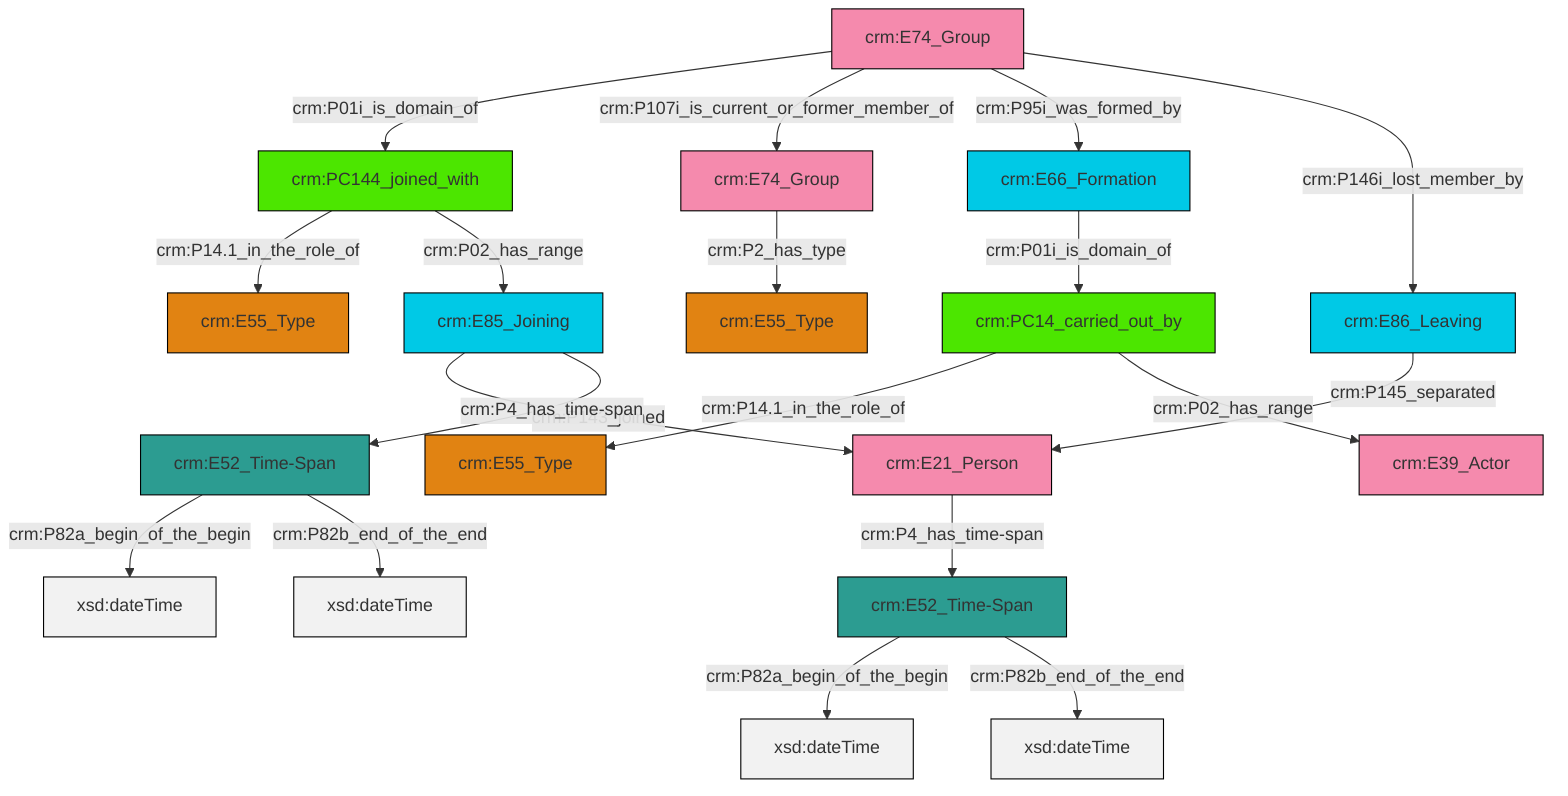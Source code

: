 graph TD
classDef Literal fill:#f2f2f2,stroke:#000000;
classDef CRM_Entity fill:#FFFFFF,stroke:#000000;
classDef Temporal_Entity fill:#00C9E6, stroke:#000000;
classDef Type fill:#E18312, stroke:#000000;
classDef Time-Span fill:#2C9C91, stroke:#000000;
classDef Appellation fill:#FFEB7F, stroke:#000000;
classDef Place fill:#008836, stroke:#000000;
classDef Persistent_Item fill:#B266B2, stroke:#000000;
classDef Conceptual_Object fill:#FFD700, stroke:#000000;
classDef Physical_Thing fill:#D2B48C, stroke:#000000;
classDef Actor fill:#f58aad, stroke:#000000;
classDef PC_Classes fill:#4ce600, stroke:#000000;
classDef Multi fill:#cccccc,stroke:#000000;

2["crm:E74_Group"]:::Actor -->|crm:P2_has_type| 3["crm:E55_Type"]:::Type
4["crm:PC14_carried_out_by"]:::PC_Classes -->|crm:P14.1_in_the_role_of| 5["crm:E55_Type"]:::Type
6["crm:PC144_joined_with"]:::PC_Classes -->|crm:P14.1_in_the_role_of| 7["crm:E55_Type"]:::Type
0["crm:E86_Leaving"]:::Temporal_Entity -->|crm:P145_separated| 8["crm:E21_Person"]:::Actor
9["crm:E52_Time-Span"]:::Time-Span -->|crm:P82a_begin_of_the_begin| 10[xsd:dateTime]:::Literal
8["crm:E21_Person"]:::Actor -->|crm:P4_has_time-span| 15["crm:E52_Time-Span"]:::Time-Span
16["crm:E74_Group"]:::Actor -->|crm:P01i_is_domain_of| 6["crm:PC144_joined_with"]:::PC_Classes
16["crm:E74_Group"]:::Actor -->|crm:P107i_is_current_or_former_member_of| 2["crm:E74_Group"]:::Actor
9["crm:E52_Time-Span"]:::Time-Span -->|crm:P82b_end_of_the_end| 20[xsd:dateTime]:::Literal
15["crm:E52_Time-Span"]:::Time-Span -->|crm:P82a_begin_of_the_begin| 21[xsd:dateTime]:::Literal
15["crm:E52_Time-Span"]:::Time-Span -->|crm:P82b_end_of_the_end| 22[xsd:dateTime]:::Literal
23["crm:E85_Joining"]:::Temporal_Entity -->|crm:P143_joined| 8["crm:E21_Person"]:::Actor
16["crm:E74_Group"]:::Actor -->|crm:P95i_was_formed_by| 11["crm:E66_Formation"]:::Temporal_Entity
11["crm:E66_Formation"]:::Temporal_Entity -->|crm:P01i_is_domain_of| 4["crm:PC14_carried_out_by"]:::PC_Classes
23["crm:E85_Joining"]:::Temporal_Entity -->|crm:P4_has_time-span| 9["crm:E52_Time-Span"]:::Time-Span
16["crm:E74_Group"]:::Actor -->|crm:P146i_lost_member_by| 0["crm:E86_Leaving"]:::Temporal_Entity
6["crm:PC144_joined_with"]:::PC_Classes -->|crm:P02_has_range| 23["crm:E85_Joining"]:::Temporal_Entity
4["crm:PC14_carried_out_by"]:::PC_Classes -->|crm:P02_has_range| 33["crm:E39_Actor"]:::Actor